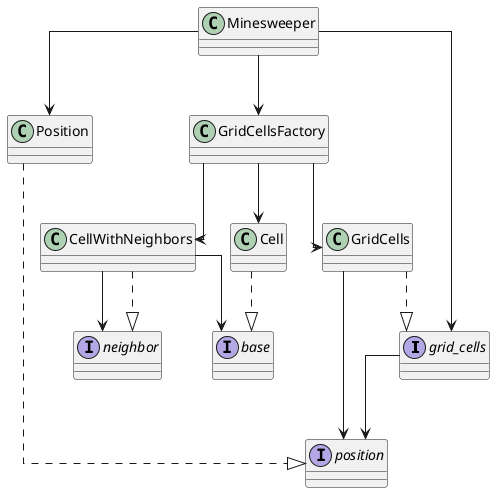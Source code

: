@startuml overview

top to bottom direction

skinparam defaultFontName HackGen

skinparam linetype ortho

interface grid_cells {}
interface position {}
interface neighbor {}
interface base {}

Minesweeper --> Position
Minesweeper --> GridCellsFactory
Minesweeper --> grid_cells

GridCells ..|> grid_cells
GridCells --> position

grid_cells --> position

Position ..|> position

GridCellsFactory --> Cell
GridCellsFactory --> CellWithNeighbors
GridCellsFactory --> GridCells

CellWithNeighbors --> neighbor
CellWithNeighbors ..|> neighbor
CellWithNeighbors --> base

Cell ..|> base

@enduml